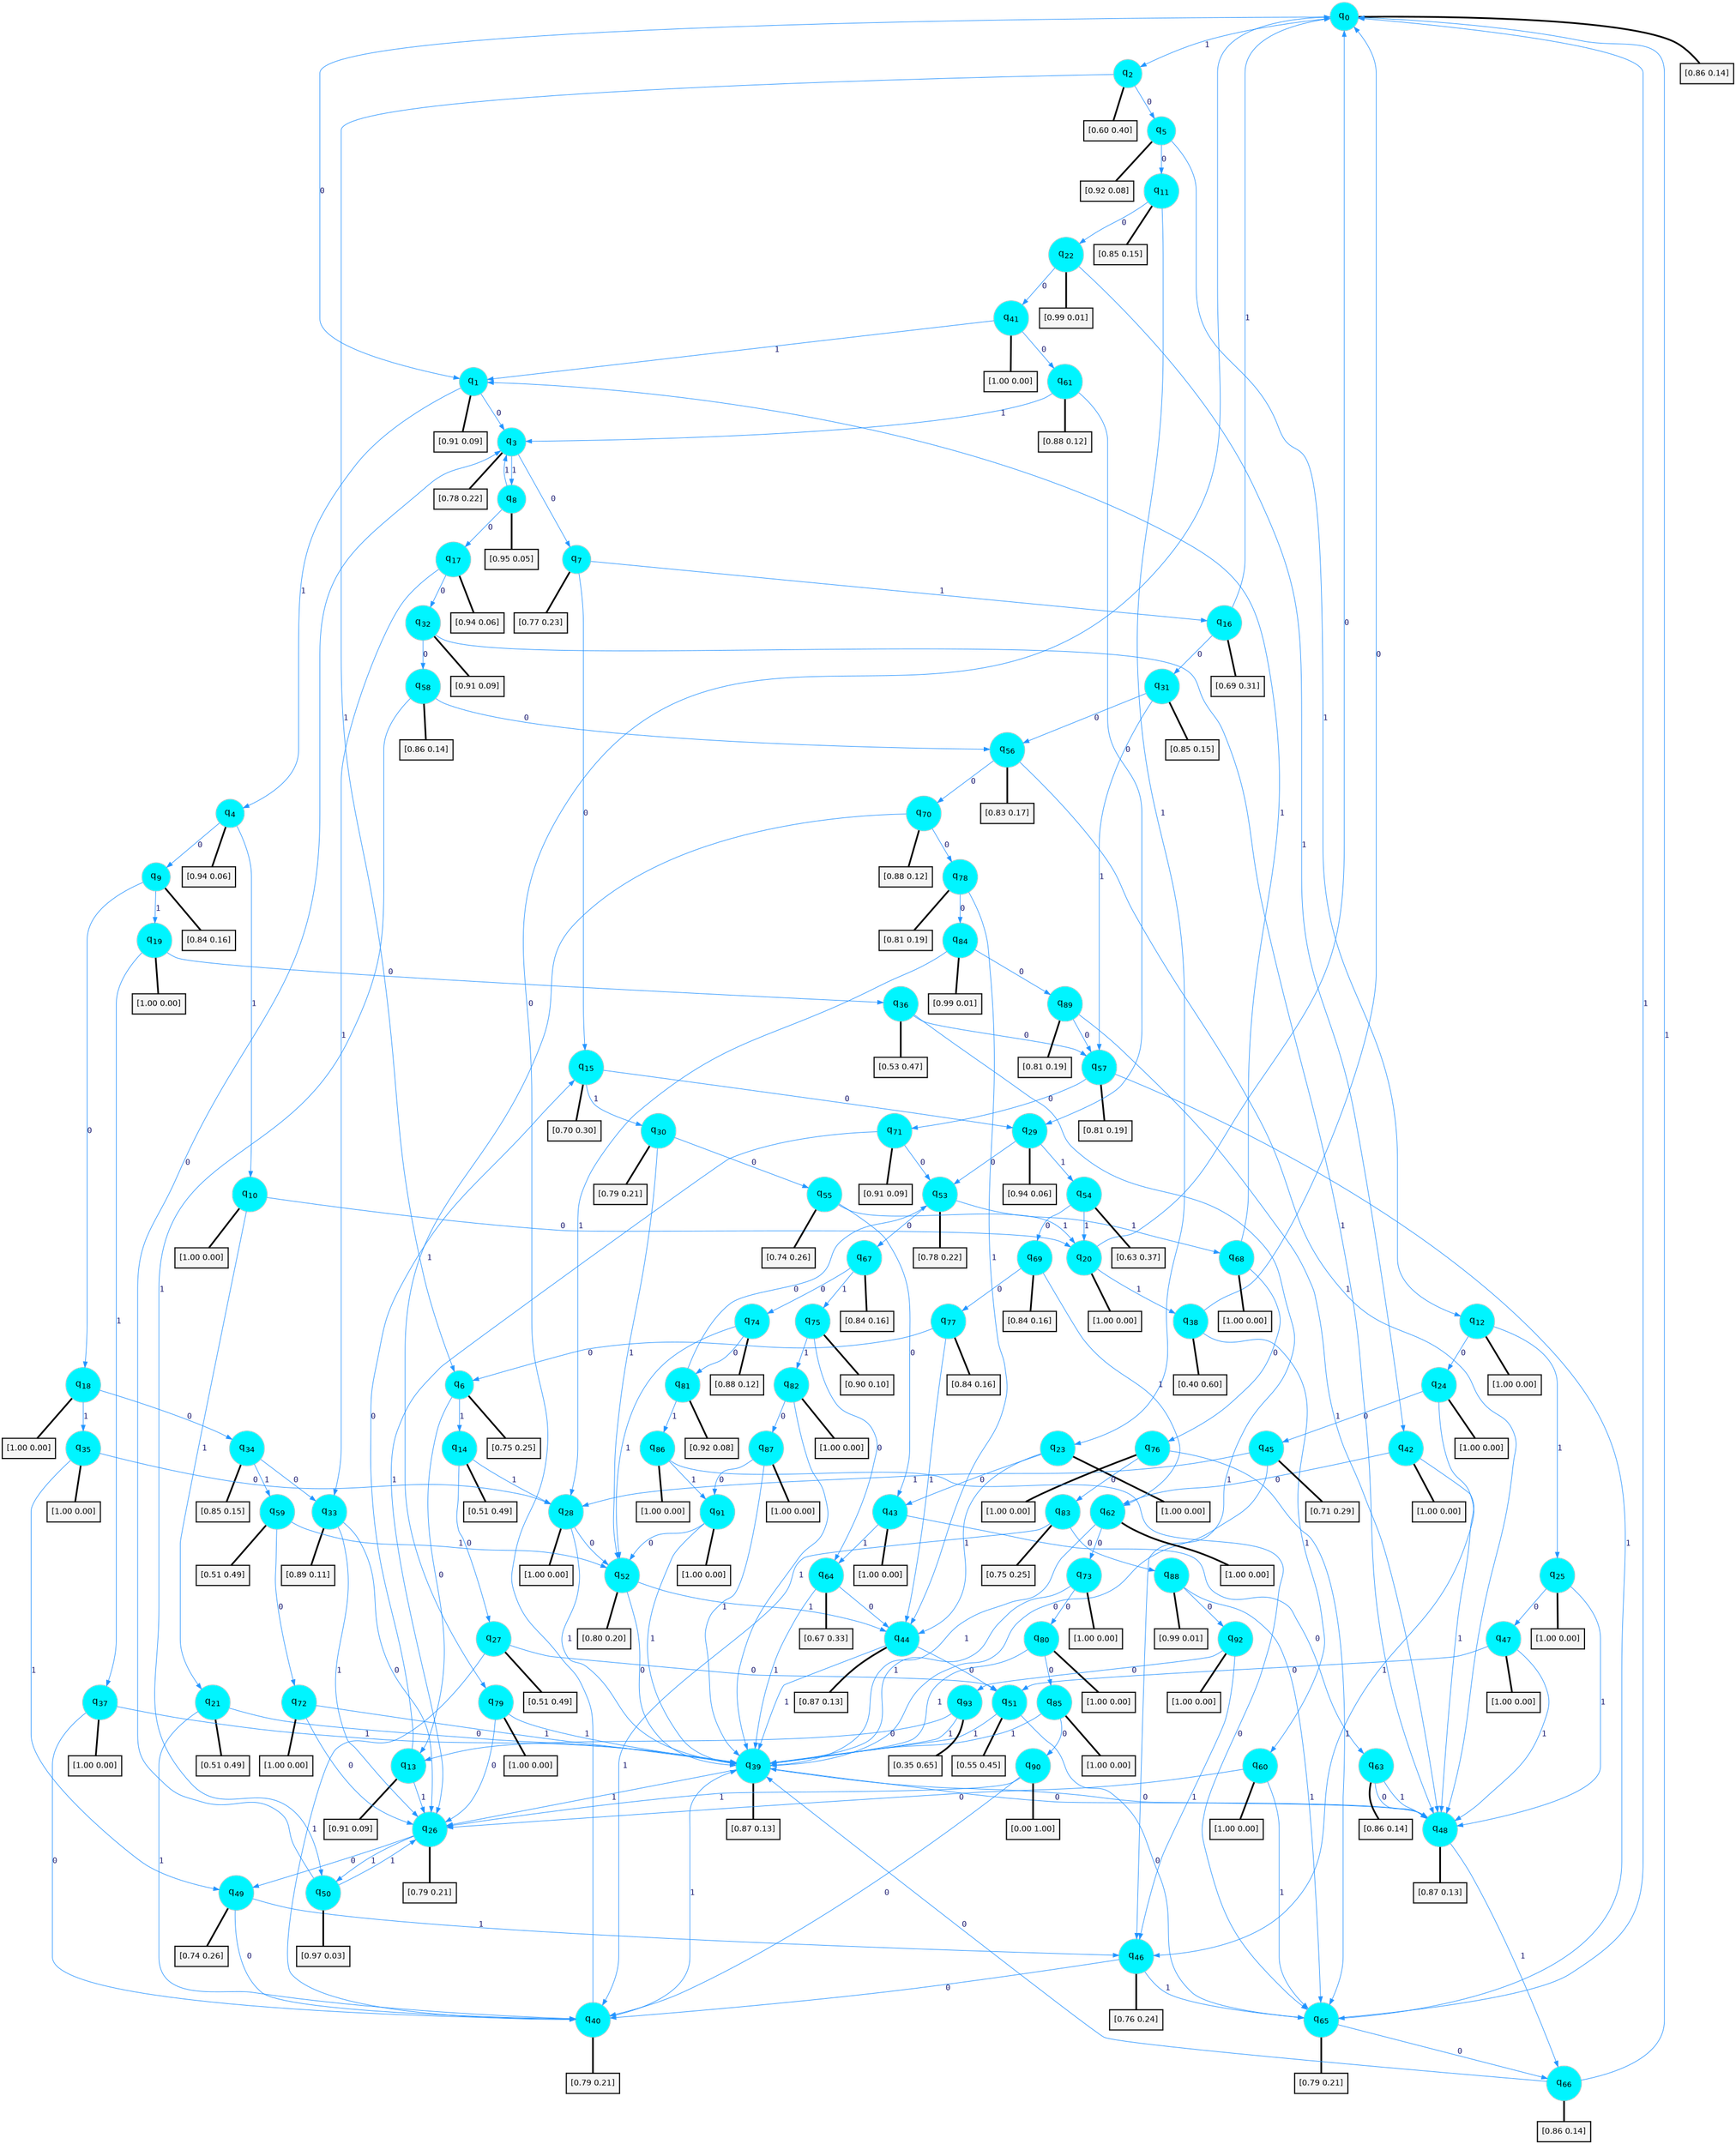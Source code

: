 digraph G {
graph [
bgcolor=transparent, dpi=300, rankdir=TD, size="40,25"];
node [
color=gray, fillcolor=turquoise1, fontcolor=black, fontname=Helvetica, fontsize=16, fontweight=bold, shape=circle, style=filled];
edge [
arrowsize=1, color=dodgerblue1, fontcolor=midnightblue, fontname=courier, fontweight=bold, penwidth=1, style=solid, weight=20];
0[label=<q<SUB>0</SUB>>];
1[label=<q<SUB>1</SUB>>];
2[label=<q<SUB>2</SUB>>];
3[label=<q<SUB>3</SUB>>];
4[label=<q<SUB>4</SUB>>];
5[label=<q<SUB>5</SUB>>];
6[label=<q<SUB>6</SUB>>];
7[label=<q<SUB>7</SUB>>];
8[label=<q<SUB>8</SUB>>];
9[label=<q<SUB>9</SUB>>];
10[label=<q<SUB>10</SUB>>];
11[label=<q<SUB>11</SUB>>];
12[label=<q<SUB>12</SUB>>];
13[label=<q<SUB>13</SUB>>];
14[label=<q<SUB>14</SUB>>];
15[label=<q<SUB>15</SUB>>];
16[label=<q<SUB>16</SUB>>];
17[label=<q<SUB>17</SUB>>];
18[label=<q<SUB>18</SUB>>];
19[label=<q<SUB>19</SUB>>];
20[label=<q<SUB>20</SUB>>];
21[label=<q<SUB>21</SUB>>];
22[label=<q<SUB>22</SUB>>];
23[label=<q<SUB>23</SUB>>];
24[label=<q<SUB>24</SUB>>];
25[label=<q<SUB>25</SUB>>];
26[label=<q<SUB>26</SUB>>];
27[label=<q<SUB>27</SUB>>];
28[label=<q<SUB>28</SUB>>];
29[label=<q<SUB>29</SUB>>];
30[label=<q<SUB>30</SUB>>];
31[label=<q<SUB>31</SUB>>];
32[label=<q<SUB>32</SUB>>];
33[label=<q<SUB>33</SUB>>];
34[label=<q<SUB>34</SUB>>];
35[label=<q<SUB>35</SUB>>];
36[label=<q<SUB>36</SUB>>];
37[label=<q<SUB>37</SUB>>];
38[label=<q<SUB>38</SUB>>];
39[label=<q<SUB>39</SUB>>];
40[label=<q<SUB>40</SUB>>];
41[label=<q<SUB>41</SUB>>];
42[label=<q<SUB>42</SUB>>];
43[label=<q<SUB>43</SUB>>];
44[label=<q<SUB>44</SUB>>];
45[label=<q<SUB>45</SUB>>];
46[label=<q<SUB>46</SUB>>];
47[label=<q<SUB>47</SUB>>];
48[label=<q<SUB>48</SUB>>];
49[label=<q<SUB>49</SUB>>];
50[label=<q<SUB>50</SUB>>];
51[label=<q<SUB>51</SUB>>];
52[label=<q<SUB>52</SUB>>];
53[label=<q<SUB>53</SUB>>];
54[label=<q<SUB>54</SUB>>];
55[label=<q<SUB>55</SUB>>];
56[label=<q<SUB>56</SUB>>];
57[label=<q<SUB>57</SUB>>];
58[label=<q<SUB>58</SUB>>];
59[label=<q<SUB>59</SUB>>];
60[label=<q<SUB>60</SUB>>];
61[label=<q<SUB>61</SUB>>];
62[label=<q<SUB>62</SUB>>];
63[label=<q<SUB>63</SUB>>];
64[label=<q<SUB>64</SUB>>];
65[label=<q<SUB>65</SUB>>];
66[label=<q<SUB>66</SUB>>];
67[label=<q<SUB>67</SUB>>];
68[label=<q<SUB>68</SUB>>];
69[label=<q<SUB>69</SUB>>];
70[label=<q<SUB>70</SUB>>];
71[label=<q<SUB>71</SUB>>];
72[label=<q<SUB>72</SUB>>];
73[label=<q<SUB>73</SUB>>];
74[label=<q<SUB>74</SUB>>];
75[label=<q<SUB>75</SUB>>];
76[label=<q<SUB>76</SUB>>];
77[label=<q<SUB>77</SUB>>];
78[label=<q<SUB>78</SUB>>];
79[label=<q<SUB>79</SUB>>];
80[label=<q<SUB>80</SUB>>];
81[label=<q<SUB>81</SUB>>];
82[label=<q<SUB>82</SUB>>];
83[label=<q<SUB>83</SUB>>];
84[label=<q<SUB>84</SUB>>];
85[label=<q<SUB>85</SUB>>];
86[label=<q<SUB>86</SUB>>];
87[label=<q<SUB>87</SUB>>];
88[label=<q<SUB>88</SUB>>];
89[label=<q<SUB>89</SUB>>];
90[label=<q<SUB>90</SUB>>];
91[label=<q<SUB>91</SUB>>];
92[label=<q<SUB>92</SUB>>];
93[label=<q<SUB>93</SUB>>];
94[label="[0.86 0.14]", shape=box,fontcolor=black, fontname=Helvetica, fontsize=14, penwidth=2, fillcolor=whitesmoke,color=black];
95[label="[0.91 0.09]", shape=box,fontcolor=black, fontname=Helvetica, fontsize=14, penwidth=2, fillcolor=whitesmoke,color=black];
96[label="[0.60 0.40]", shape=box,fontcolor=black, fontname=Helvetica, fontsize=14, penwidth=2, fillcolor=whitesmoke,color=black];
97[label="[0.78 0.22]", shape=box,fontcolor=black, fontname=Helvetica, fontsize=14, penwidth=2, fillcolor=whitesmoke,color=black];
98[label="[0.94 0.06]", shape=box,fontcolor=black, fontname=Helvetica, fontsize=14, penwidth=2, fillcolor=whitesmoke,color=black];
99[label="[0.92 0.08]", shape=box,fontcolor=black, fontname=Helvetica, fontsize=14, penwidth=2, fillcolor=whitesmoke,color=black];
100[label="[0.75 0.25]", shape=box,fontcolor=black, fontname=Helvetica, fontsize=14, penwidth=2, fillcolor=whitesmoke,color=black];
101[label="[0.77 0.23]", shape=box,fontcolor=black, fontname=Helvetica, fontsize=14, penwidth=2, fillcolor=whitesmoke,color=black];
102[label="[0.95 0.05]", shape=box,fontcolor=black, fontname=Helvetica, fontsize=14, penwidth=2, fillcolor=whitesmoke,color=black];
103[label="[0.84 0.16]", shape=box,fontcolor=black, fontname=Helvetica, fontsize=14, penwidth=2, fillcolor=whitesmoke,color=black];
104[label="[1.00 0.00]", shape=box,fontcolor=black, fontname=Helvetica, fontsize=14, penwidth=2, fillcolor=whitesmoke,color=black];
105[label="[0.85 0.15]", shape=box,fontcolor=black, fontname=Helvetica, fontsize=14, penwidth=2, fillcolor=whitesmoke,color=black];
106[label="[1.00 0.00]", shape=box,fontcolor=black, fontname=Helvetica, fontsize=14, penwidth=2, fillcolor=whitesmoke,color=black];
107[label="[0.91 0.09]", shape=box,fontcolor=black, fontname=Helvetica, fontsize=14, penwidth=2, fillcolor=whitesmoke,color=black];
108[label="[0.51 0.49]", shape=box,fontcolor=black, fontname=Helvetica, fontsize=14, penwidth=2, fillcolor=whitesmoke,color=black];
109[label="[0.70 0.30]", shape=box,fontcolor=black, fontname=Helvetica, fontsize=14, penwidth=2, fillcolor=whitesmoke,color=black];
110[label="[0.69 0.31]", shape=box,fontcolor=black, fontname=Helvetica, fontsize=14, penwidth=2, fillcolor=whitesmoke,color=black];
111[label="[0.94 0.06]", shape=box,fontcolor=black, fontname=Helvetica, fontsize=14, penwidth=2, fillcolor=whitesmoke,color=black];
112[label="[1.00 0.00]", shape=box,fontcolor=black, fontname=Helvetica, fontsize=14, penwidth=2, fillcolor=whitesmoke,color=black];
113[label="[1.00 0.00]", shape=box,fontcolor=black, fontname=Helvetica, fontsize=14, penwidth=2, fillcolor=whitesmoke,color=black];
114[label="[1.00 0.00]", shape=box,fontcolor=black, fontname=Helvetica, fontsize=14, penwidth=2, fillcolor=whitesmoke,color=black];
115[label="[0.51 0.49]", shape=box,fontcolor=black, fontname=Helvetica, fontsize=14, penwidth=2, fillcolor=whitesmoke,color=black];
116[label="[0.99 0.01]", shape=box,fontcolor=black, fontname=Helvetica, fontsize=14, penwidth=2, fillcolor=whitesmoke,color=black];
117[label="[1.00 0.00]", shape=box,fontcolor=black, fontname=Helvetica, fontsize=14, penwidth=2, fillcolor=whitesmoke,color=black];
118[label="[1.00 0.00]", shape=box,fontcolor=black, fontname=Helvetica, fontsize=14, penwidth=2, fillcolor=whitesmoke,color=black];
119[label="[1.00 0.00]", shape=box,fontcolor=black, fontname=Helvetica, fontsize=14, penwidth=2, fillcolor=whitesmoke,color=black];
120[label="[0.79 0.21]", shape=box,fontcolor=black, fontname=Helvetica, fontsize=14, penwidth=2, fillcolor=whitesmoke,color=black];
121[label="[0.51 0.49]", shape=box,fontcolor=black, fontname=Helvetica, fontsize=14, penwidth=2, fillcolor=whitesmoke,color=black];
122[label="[1.00 0.00]", shape=box,fontcolor=black, fontname=Helvetica, fontsize=14, penwidth=2, fillcolor=whitesmoke,color=black];
123[label="[0.94 0.06]", shape=box,fontcolor=black, fontname=Helvetica, fontsize=14, penwidth=2, fillcolor=whitesmoke,color=black];
124[label="[0.79 0.21]", shape=box,fontcolor=black, fontname=Helvetica, fontsize=14, penwidth=2, fillcolor=whitesmoke,color=black];
125[label="[0.85 0.15]", shape=box,fontcolor=black, fontname=Helvetica, fontsize=14, penwidth=2, fillcolor=whitesmoke,color=black];
126[label="[0.91 0.09]", shape=box,fontcolor=black, fontname=Helvetica, fontsize=14, penwidth=2, fillcolor=whitesmoke,color=black];
127[label="[0.89 0.11]", shape=box,fontcolor=black, fontname=Helvetica, fontsize=14, penwidth=2, fillcolor=whitesmoke,color=black];
128[label="[0.85 0.15]", shape=box,fontcolor=black, fontname=Helvetica, fontsize=14, penwidth=2, fillcolor=whitesmoke,color=black];
129[label="[1.00 0.00]", shape=box,fontcolor=black, fontname=Helvetica, fontsize=14, penwidth=2, fillcolor=whitesmoke,color=black];
130[label="[0.53 0.47]", shape=box,fontcolor=black, fontname=Helvetica, fontsize=14, penwidth=2, fillcolor=whitesmoke,color=black];
131[label="[1.00 0.00]", shape=box,fontcolor=black, fontname=Helvetica, fontsize=14, penwidth=2, fillcolor=whitesmoke,color=black];
132[label="[0.40 0.60]", shape=box,fontcolor=black, fontname=Helvetica, fontsize=14, penwidth=2, fillcolor=whitesmoke,color=black];
133[label="[0.87 0.13]", shape=box,fontcolor=black, fontname=Helvetica, fontsize=14, penwidth=2, fillcolor=whitesmoke,color=black];
134[label="[0.79 0.21]", shape=box,fontcolor=black, fontname=Helvetica, fontsize=14, penwidth=2, fillcolor=whitesmoke,color=black];
135[label="[1.00 0.00]", shape=box,fontcolor=black, fontname=Helvetica, fontsize=14, penwidth=2, fillcolor=whitesmoke,color=black];
136[label="[1.00 0.00]", shape=box,fontcolor=black, fontname=Helvetica, fontsize=14, penwidth=2, fillcolor=whitesmoke,color=black];
137[label="[1.00 0.00]", shape=box,fontcolor=black, fontname=Helvetica, fontsize=14, penwidth=2, fillcolor=whitesmoke,color=black];
138[label="[0.87 0.13]", shape=box,fontcolor=black, fontname=Helvetica, fontsize=14, penwidth=2, fillcolor=whitesmoke,color=black];
139[label="[0.71 0.29]", shape=box,fontcolor=black, fontname=Helvetica, fontsize=14, penwidth=2, fillcolor=whitesmoke,color=black];
140[label="[0.76 0.24]", shape=box,fontcolor=black, fontname=Helvetica, fontsize=14, penwidth=2, fillcolor=whitesmoke,color=black];
141[label="[1.00 0.00]", shape=box,fontcolor=black, fontname=Helvetica, fontsize=14, penwidth=2, fillcolor=whitesmoke,color=black];
142[label="[0.87 0.13]", shape=box,fontcolor=black, fontname=Helvetica, fontsize=14, penwidth=2, fillcolor=whitesmoke,color=black];
143[label="[0.74 0.26]", shape=box,fontcolor=black, fontname=Helvetica, fontsize=14, penwidth=2, fillcolor=whitesmoke,color=black];
144[label="[0.97 0.03]", shape=box,fontcolor=black, fontname=Helvetica, fontsize=14, penwidth=2, fillcolor=whitesmoke,color=black];
145[label="[0.55 0.45]", shape=box,fontcolor=black, fontname=Helvetica, fontsize=14, penwidth=2, fillcolor=whitesmoke,color=black];
146[label="[0.80 0.20]", shape=box,fontcolor=black, fontname=Helvetica, fontsize=14, penwidth=2, fillcolor=whitesmoke,color=black];
147[label="[0.78 0.22]", shape=box,fontcolor=black, fontname=Helvetica, fontsize=14, penwidth=2, fillcolor=whitesmoke,color=black];
148[label="[0.63 0.37]", shape=box,fontcolor=black, fontname=Helvetica, fontsize=14, penwidth=2, fillcolor=whitesmoke,color=black];
149[label="[0.74 0.26]", shape=box,fontcolor=black, fontname=Helvetica, fontsize=14, penwidth=2, fillcolor=whitesmoke,color=black];
150[label="[0.83 0.17]", shape=box,fontcolor=black, fontname=Helvetica, fontsize=14, penwidth=2, fillcolor=whitesmoke,color=black];
151[label="[0.81 0.19]", shape=box,fontcolor=black, fontname=Helvetica, fontsize=14, penwidth=2, fillcolor=whitesmoke,color=black];
152[label="[0.86 0.14]", shape=box,fontcolor=black, fontname=Helvetica, fontsize=14, penwidth=2, fillcolor=whitesmoke,color=black];
153[label="[0.51 0.49]", shape=box,fontcolor=black, fontname=Helvetica, fontsize=14, penwidth=2, fillcolor=whitesmoke,color=black];
154[label="[1.00 0.00]", shape=box,fontcolor=black, fontname=Helvetica, fontsize=14, penwidth=2, fillcolor=whitesmoke,color=black];
155[label="[0.88 0.12]", shape=box,fontcolor=black, fontname=Helvetica, fontsize=14, penwidth=2, fillcolor=whitesmoke,color=black];
156[label="[1.00 0.00]", shape=box,fontcolor=black, fontname=Helvetica, fontsize=14, penwidth=2, fillcolor=whitesmoke,color=black];
157[label="[0.86 0.14]", shape=box,fontcolor=black, fontname=Helvetica, fontsize=14, penwidth=2, fillcolor=whitesmoke,color=black];
158[label="[0.67 0.33]", shape=box,fontcolor=black, fontname=Helvetica, fontsize=14, penwidth=2, fillcolor=whitesmoke,color=black];
159[label="[0.79 0.21]", shape=box,fontcolor=black, fontname=Helvetica, fontsize=14, penwidth=2, fillcolor=whitesmoke,color=black];
160[label="[0.86 0.14]", shape=box,fontcolor=black, fontname=Helvetica, fontsize=14, penwidth=2, fillcolor=whitesmoke,color=black];
161[label="[0.84 0.16]", shape=box,fontcolor=black, fontname=Helvetica, fontsize=14, penwidth=2, fillcolor=whitesmoke,color=black];
162[label="[1.00 0.00]", shape=box,fontcolor=black, fontname=Helvetica, fontsize=14, penwidth=2, fillcolor=whitesmoke,color=black];
163[label="[0.84 0.16]", shape=box,fontcolor=black, fontname=Helvetica, fontsize=14, penwidth=2, fillcolor=whitesmoke,color=black];
164[label="[0.88 0.12]", shape=box,fontcolor=black, fontname=Helvetica, fontsize=14, penwidth=2, fillcolor=whitesmoke,color=black];
165[label="[0.91 0.09]", shape=box,fontcolor=black, fontname=Helvetica, fontsize=14, penwidth=2, fillcolor=whitesmoke,color=black];
166[label="[1.00 0.00]", shape=box,fontcolor=black, fontname=Helvetica, fontsize=14, penwidth=2, fillcolor=whitesmoke,color=black];
167[label="[1.00 0.00]", shape=box,fontcolor=black, fontname=Helvetica, fontsize=14, penwidth=2, fillcolor=whitesmoke,color=black];
168[label="[0.88 0.12]", shape=box,fontcolor=black, fontname=Helvetica, fontsize=14, penwidth=2, fillcolor=whitesmoke,color=black];
169[label="[0.90 0.10]", shape=box,fontcolor=black, fontname=Helvetica, fontsize=14, penwidth=2, fillcolor=whitesmoke,color=black];
170[label="[1.00 0.00]", shape=box,fontcolor=black, fontname=Helvetica, fontsize=14, penwidth=2, fillcolor=whitesmoke,color=black];
171[label="[0.84 0.16]", shape=box,fontcolor=black, fontname=Helvetica, fontsize=14, penwidth=2, fillcolor=whitesmoke,color=black];
172[label="[0.81 0.19]", shape=box,fontcolor=black, fontname=Helvetica, fontsize=14, penwidth=2, fillcolor=whitesmoke,color=black];
173[label="[1.00 0.00]", shape=box,fontcolor=black, fontname=Helvetica, fontsize=14, penwidth=2, fillcolor=whitesmoke,color=black];
174[label="[1.00 0.00]", shape=box,fontcolor=black, fontname=Helvetica, fontsize=14, penwidth=2, fillcolor=whitesmoke,color=black];
175[label="[0.92 0.08]", shape=box,fontcolor=black, fontname=Helvetica, fontsize=14, penwidth=2, fillcolor=whitesmoke,color=black];
176[label="[1.00 0.00]", shape=box,fontcolor=black, fontname=Helvetica, fontsize=14, penwidth=2, fillcolor=whitesmoke,color=black];
177[label="[0.75 0.25]", shape=box,fontcolor=black, fontname=Helvetica, fontsize=14, penwidth=2, fillcolor=whitesmoke,color=black];
178[label="[0.99 0.01]", shape=box,fontcolor=black, fontname=Helvetica, fontsize=14, penwidth=2, fillcolor=whitesmoke,color=black];
179[label="[1.00 0.00]", shape=box,fontcolor=black, fontname=Helvetica, fontsize=14, penwidth=2, fillcolor=whitesmoke,color=black];
180[label="[1.00 0.00]", shape=box,fontcolor=black, fontname=Helvetica, fontsize=14, penwidth=2, fillcolor=whitesmoke,color=black];
181[label="[1.00 0.00]", shape=box,fontcolor=black, fontname=Helvetica, fontsize=14, penwidth=2, fillcolor=whitesmoke,color=black];
182[label="[0.99 0.01]", shape=box,fontcolor=black, fontname=Helvetica, fontsize=14, penwidth=2, fillcolor=whitesmoke,color=black];
183[label="[0.81 0.19]", shape=box,fontcolor=black, fontname=Helvetica, fontsize=14, penwidth=2, fillcolor=whitesmoke,color=black];
184[label="[0.00 1.00]", shape=box,fontcolor=black, fontname=Helvetica, fontsize=14, penwidth=2, fillcolor=whitesmoke,color=black];
185[label="[1.00 0.00]", shape=box,fontcolor=black, fontname=Helvetica, fontsize=14, penwidth=2, fillcolor=whitesmoke,color=black];
186[label="[1.00 0.00]", shape=box,fontcolor=black, fontname=Helvetica, fontsize=14, penwidth=2, fillcolor=whitesmoke,color=black];
187[label="[0.35 0.65]", shape=box,fontcolor=black, fontname=Helvetica, fontsize=14, penwidth=2, fillcolor=whitesmoke,color=black];
0->1 [label=0];
0->2 [label=1];
0->94 [arrowhead=none, penwidth=3,color=black];
1->3 [label=0];
1->4 [label=1];
1->95 [arrowhead=none, penwidth=3,color=black];
2->5 [label=0];
2->6 [label=1];
2->96 [arrowhead=none, penwidth=3,color=black];
3->7 [label=0];
3->8 [label=1];
3->97 [arrowhead=none, penwidth=3,color=black];
4->9 [label=0];
4->10 [label=1];
4->98 [arrowhead=none, penwidth=3,color=black];
5->11 [label=0];
5->12 [label=1];
5->99 [arrowhead=none, penwidth=3,color=black];
6->13 [label=0];
6->14 [label=1];
6->100 [arrowhead=none, penwidth=3,color=black];
7->15 [label=0];
7->16 [label=1];
7->101 [arrowhead=none, penwidth=3,color=black];
8->17 [label=0];
8->3 [label=1];
8->102 [arrowhead=none, penwidth=3,color=black];
9->18 [label=0];
9->19 [label=1];
9->103 [arrowhead=none, penwidth=3,color=black];
10->20 [label=0];
10->21 [label=1];
10->104 [arrowhead=none, penwidth=3,color=black];
11->22 [label=0];
11->23 [label=1];
11->105 [arrowhead=none, penwidth=3,color=black];
12->24 [label=0];
12->25 [label=1];
12->106 [arrowhead=none, penwidth=3,color=black];
13->15 [label=0];
13->26 [label=1];
13->107 [arrowhead=none, penwidth=3,color=black];
14->27 [label=0];
14->28 [label=1];
14->108 [arrowhead=none, penwidth=3,color=black];
15->29 [label=0];
15->30 [label=1];
15->109 [arrowhead=none, penwidth=3,color=black];
16->31 [label=0];
16->0 [label=1];
16->110 [arrowhead=none, penwidth=3,color=black];
17->32 [label=0];
17->33 [label=1];
17->111 [arrowhead=none, penwidth=3,color=black];
18->34 [label=0];
18->35 [label=1];
18->112 [arrowhead=none, penwidth=3,color=black];
19->36 [label=0];
19->37 [label=1];
19->113 [arrowhead=none, penwidth=3,color=black];
20->0 [label=0];
20->38 [label=1];
20->114 [arrowhead=none, penwidth=3,color=black];
21->39 [label=0];
21->40 [label=1];
21->115 [arrowhead=none, penwidth=3,color=black];
22->41 [label=0];
22->42 [label=1];
22->116 [arrowhead=none, penwidth=3,color=black];
23->43 [label=0];
23->44 [label=1];
23->117 [arrowhead=none, penwidth=3,color=black];
24->45 [label=0];
24->46 [label=1];
24->118 [arrowhead=none, penwidth=3,color=black];
25->47 [label=0];
25->48 [label=1];
25->119 [arrowhead=none, penwidth=3,color=black];
26->49 [label=0];
26->50 [label=1];
26->120 [arrowhead=none, penwidth=3,color=black];
27->51 [label=0];
27->40 [label=1];
27->121 [arrowhead=none, penwidth=3,color=black];
28->52 [label=0];
28->39 [label=1];
28->122 [arrowhead=none, penwidth=3,color=black];
29->53 [label=0];
29->54 [label=1];
29->123 [arrowhead=none, penwidth=3,color=black];
30->55 [label=0];
30->52 [label=1];
30->124 [arrowhead=none, penwidth=3,color=black];
31->56 [label=0];
31->57 [label=1];
31->125 [arrowhead=none, penwidth=3,color=black];
32->58 [label=0];
32->48 [label=1];
32->126 [arrowhead=none, penwidth=3,color=black];
33->26 [label=0];
33->26 [label=1];
33->127 [arrowhead=none, penwidth=3,color=black];
34->33 [label=0];
34->59 [label=1];
34->128 [arrowhead=none, penwidth=3,color=black];
35->28 [label=0];
35->49 [label=1];
35->129 [arrowhead=none, penwidth=3,color=black];
36->57 [label=0];
36->46 [label=1];
36->130 [arrowhead=none, penwidth=3,color=black];
37->40 [label=0];
37->39 [label=1];
37->131 [arrowhead=none, penwidth=3,color=black];
38->0 [label=0];
38->60 [label=1];
38->132 [arrowhead=none, penwidth=3,color=black];
39->48 [label=0];
39->26 [label=1];
39->133 [arrowhead=none, penwidth=3,color=black];
40->0 [label=0];
40->39 [label=1];
40->134 [arrowhead=none, penwidth=3,color=black];
41->61 [label=0];
41->1 [label=1];
41->135 [arrowhead=none, penwidth=3,color=black];
42->62 [label=0];
42->48 [label=1];
42->136 [arrowhead=none, penwidth=3,color=black];
43->63 [label=0];
43->64 [label=1];
43->137 [arrowhead=none, penwidth=3,color=black];
44->51 [label=0];
44->39 [label=1];
44->138 [arrowhead=none, penwidth=3,color=black];
45->39 [label=0];
45->28 [label=1];
45->139 [arrowhead=none, penwidth=3,color=black];
46->40 [label=0];
46->65 [label=1];
46->140 [arrowhead=none, penwidth=3,color=black];
47->51 [label=0];
47->48 [label=1];
47->141 [arrowhead=none, penwidth=3,color=black];
48->39 [label=0];
48->66 [label=1];
48->142 [arrowhead=none, penwidth=3,color=black];
49->40 [label=0];
49->46 [label=1];
49->143 [arrowhead=none, penwidth=3,color=black];
50->3 [label=0];
50->26 [label=1];
50->144 [arrowhead=none, penwidth=3,color=black];
51->65 [label=0];
51->39 [label=1];
51->145 [arrowhead=none, penwidth=3,color=black];
52->39 [label=0];
52->44 [label=1];
52->146 [arrowhead=none, penwidth=3,color=black];
53->67 [label=0];
53->68 [label=1];
53->147 [arrowhead=none, penwidth=3,color=black];
54->69 [label=0];
54->20 [label=1];
54->148 [arrowhead=none, penwidth=3,color=black];
55->43 [label=0];
55->20 [label=1];
55->149 [arrowhead=none, penwidth=3,color=black];
56->70 [label=0];
56->48 [label=1];
56->150 [arrowhead=none, penwidth=3,color=black];
57->71 [label=0];
57->65 [label=1];
57->151 [arrowhead=none, penwidth=3,color=black];
58->56 [label=0];
58->50 [label=1];
58->152 [arrowhead=none, penwidth=3,color=black];
59->72 [label=0];
59->52 [label=1];
59->153 [arrowhead=none, penwidth=3,color=black];
60->26 [label=0];
60->65 [label=1];
60->154 [arrowhead=none, penwidth=3,color=black];
61->29 [label=0];
61->3 [label=1];
61->155 [arrowhead=none, penwidth=3,color=black];
62->73 [label=0];
62->39 [label=1];
62->156 [arrowhead=none, penwidth=3,color=black];
63->48 [label=0];
63->48 [label=1];
63->157 [arrowhead=none, penwidth=3,color=black];
64->44 [label=0];
64->39 [label=1];
64->158 [arrowhead=none, penwidth=3,color=black];
65->66 [label=0];
65->0 [label=1];
65->159 [arrowhead=none, penwidth=3,color=black];
66->39 [label=0];
66->0 [label=1];
66->160 [arrowhead=none, penwidth=3,color=black];
67->74 [label=0];
67->75 [label=1];
67->161 [arrowhead=none, penwidth=3,color=black];
68->76 [label=0];
68->1 [label=1];
68->162 [arrowhead=none, penwidth=3,color=black];
69->77 [label=0];
69->62 [label=1];
69->163 [arrowhead=none, penwidth=3,color=black];
70->78 [label=0];
70->79 [label=1];
70->164 [arrowhead=none, penwidth=3,color=black];
71->53 [label=0];
71->26 [label=1];
71->165 [arrowhead=none, penwidth=3,color=black];
72->26 [label=0];
72->39 [label=1];
72->166 [arrowhead=none, penwidth=3,color=black];
73->80 [label=0];
73->39 [label=1];
73->167 [arrowhead=none, penwidth=3,color=black];
74->81 [label=0];
74->52 [label=1];
74->168 [arrowhead=none, penwidth=3,color=black];
75->64 [label=0];
75->82 [label=1];
75->169 [arrowhead=none, penwidth=3,color=black];
76->83 [label=0];
76->65 [label=1];
76->170 [arrowhead=none, penwidth=3,color=black];
77->6 [label=0];
77->44 [label=1];
77->171 [arrowhead=none, penwidth=3,color=black];
78->84 [label=0];
78->44 [label=1];
78->172 [arrowhead=none, penwidth=3,color=black];
79->26 [label=0];
79->39 [label=1];
79->173 [arrowhead=none, penwidth=3,color=black];
80->85 [label=0];
80->39 [label=1];
80->174 [arrowhead=none, penwidth=3,color=black];
81->53 [label=0];
81->86 [label=1];
81->175 [arrowhead=none, penwidth=3,color=black];
82->87 [label=0];
82->39 [label=1];
82->176 [arrowhead=none, penwidth=3,color=black];
83->88 [label=0];
83->40 [label=1];
83->177 [arrowhead=none, penwidth=3,color=black];
84->89 [label=0];
84->28 [label=1];
84->178 [arrowhead=none, penwidth=3,color=black];
85->90 [label=0];
85->39 [label=1];
85->179 [arrowhead=none, penwidth=3,color=black];
86->65 [label=0];
86->91 [label=1];
86->180 [arrowhead=none, penwidth=3,color=black];
87->91 [label=0];
87->39 [label=1];
87->181 [arrowhead=none, penwidth=3,color=black];
88->92 [label=0];
88->65 [label=1];
88->182 [arrowhead=none, penwidth=3,color=black];
89->57 [label=0];
89->48 [label=1];
89->183 [arrowhead=none, penwidth=3,color=black];
90->40 [label=0];
90->26 [label=1];
90->184 [arrowhead=none, penwidth=3,color=black];
91->52 [label=0];
91->39 [label=1];
91->185 [arrowhead=none, penwidth=3,color=black];
92->93 [label=0];
92->46 [label=1];
92->186 [arrowhead=none, penwidth=3,color=black];
93->13 [label=0];
93->39 [label=1];
93->187 [arrowhead=none, penwidth=3,color=black];
}
